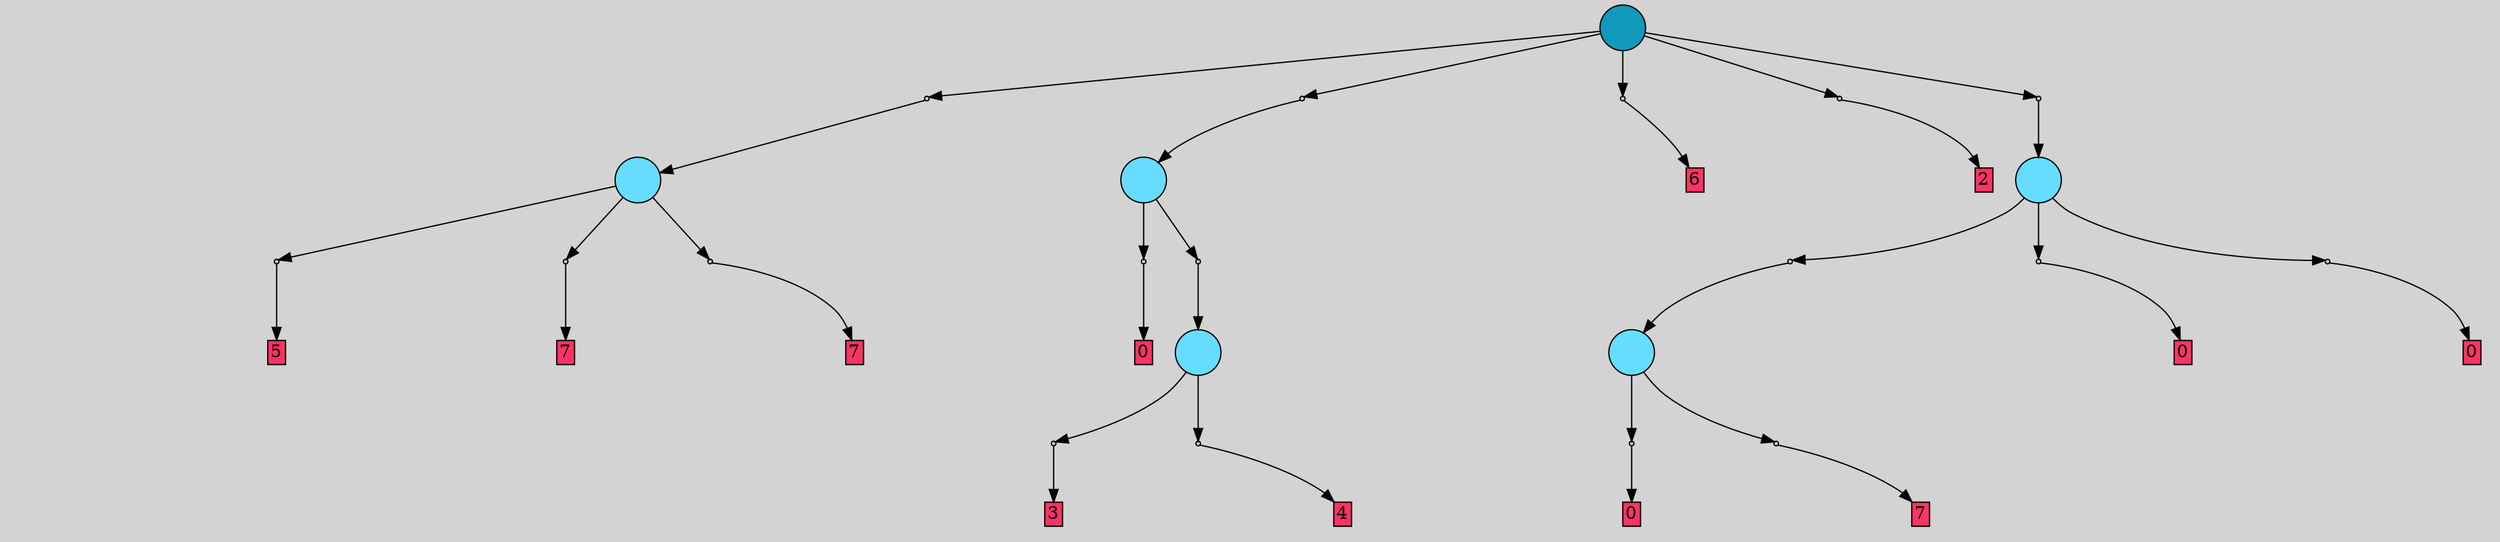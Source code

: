 // File exported with GEGELATI v1.3.1
// On the 2024-04-12 15:18:06
// With the File::TPGGraphDotExporter
digraph{
	graph[pad = "0.212, 0.055" bgcolor = lightgray]
	node[shape=circle style = filled label = ""]
		T0 [fillcolor="#66ddff"]
		T1 [fillcolor="#66ddff"]
		T2 [fillcolor="#66ddff"]
		T3 [fillcolor="#66ddff"]
		T4 [fillcolor="#66ddff"]
		T5 [fillcolor="#1199bb"]
		P0 [fillcolor="#cccccc" shape=point] //
		I0 [shape=box style=invis label=""]
		P0 -> I0[style=invis]
		A0 [fillcolor="#ff3366" shape=box margin=0.03 width=0 height=0 label="3"]
		T0 -> P0 -> A0
		P1 [fillcolor="#cccccc" shape=point] //
		I1 [shape=box style=invis label="4|0&4|0#4|5#1|6#3|0&#92;n"]
		P1 -> I1[style=invis]
		A1 [fillcolor="#ff3366" shape=box margin=0.03 width=0 height=0 label="4"]
		T0 -> P1 -> A1
		P2 [fillcolor="#cccccc" shape=point] //
		I2 [shape=box style=invis label="2|0&3|5#1|5#1|4#0|6&#92;n"]
		P2 -> I2[style=invis]
		A2 [fillcolor="#ff3366" shape=box margin=0.03 width=0 height=0 label="5"]
		T1 -> P2 -> A2
		P3 [fillcolor="#cccccc" shape=point] //
		I3 [shape=box style=invis label="7|0&4|6#1|7#1|7#2|4&#92;n"]
		P3 -> I3[style=invis]
		A3 [fillcolor="#ff3366" shape=box margin=0.03 width=0 height=0 label="7"]
		T1 -> P3 -> A3
		P4 [fillcolor="#cccccc" shape=point] //
		I4 [shape=box style=invis label="7|0&4|6#3|7#1|7#2|4&#92;n"]
		P4 -> I4[style=invis]
		A4 [fillcolor="#ff3366" shape=box margin=0.03 width=0 height=0 label="7"]
		T1 -> P4 -> A4
		P5 [fillcolor="#cccccc" shape=point] //
		I5 [shape=box style=invis label="8|0&4|6#1|7#0|0#2|3&#92;n"]
		P5 -> I5[style=invis]
		A5 [fillcolor="#ff3366" shape=box margin=0.03 width=0 height=0 label="0"]
		T2 -> P5 -> A5
		P6 [fillcolor="#cccccc" shape=point] //
		I6 [shape=box style=invis label="6|0&1|4#3|1#4|2#0|4&#92;n"]
		P6 -> I6[style=invis]
		A6 [fillcolor="#ff3366" shape=box margin=0.03 width=0 height=0 label="7"]
		T2 -> P6 -> A6
		P7 [fillcolor="#cccccc" shape=point] //
		I7 [shape=box style=invis label="8|0&4|6#1|7#0|0#3|3&#92;n"]
		P7 -> I7[style=invis]
		A7 [fillcolor="#ff3366" shape=box margin=0.03 width=0 height=0 label="0"]
		T3 -> P7 -> A7
		P8 [fillcolor="#cccccc" shape=point] //
		I8 [shape=box style=invis label="6|7&1|3#0|5#1|4#0|7&#92;n1|1&0|7#4|5#0|1#3|4&#92;n6|0&3|1#4|4#1|6#2|2&#92;n7|0&4|1#0|0#2|4#0|1&#92;n"]
		P8 -> I8[style=invis]
		T3 -> P8 -> T0
		P9 [fillcolor="#cccccc" shape=point] //
		I9 [shape=box style=invis label="6|4&3|0#3|7#0|1#4|6&#92;n7|0&4|6#1|7#1|7#0|4&#92;n"]
		P9 -> I9[style=invis]
		T4 -> P9 -> T2
		P10 [fillcolor="#cccccc" shape=point] //
		I10 [shape=box style=invis label="8|0&4|6#1|7#0|0#2|3&#92;n"]
		P10 -> I10[style=invis]
		A8 [fillcolor="#ff3366" shape=box margin=0.03 width=0 height=0 label="0"]
		T4 -> P10 -> A8
		P11 [fillcolor="#cccccc" shape=point] //
		I11 [shape=box style=invis label="8|0&1|5#4|1#1|7#3|2&#92;n"]
		P11 -> I11[style=invis]
		A9 [fillcolor="#ff3366" shape=box margin=0.03 width=0 height=0 label="0"]
		T4 -> P11 -> A9
		P12 [fillcolor="#cccccc" shape=point] //
		I12 [shape=box style=invis label="3|4&3|3#3|7#0|7#3|0&#92;n6|4&0|4#3|7#2|4#2|2&#92;n7|0&4|6#1|7#1|7#0|4&#92;n"]
		P12 -> I12[style=invis]
		T5 -> P12 -> T1
		P13 [fillcolor="#cccccc" shape=point] //
		I13 [shape=box style=invis label="1|2&4|1#3|6#4|2#0|3&#92;n0|7&0|2#3|5#0|1#0|0&#92;n8|0&2|1#0|7#0|6#0|0&#92;n"]
		P13 -> I13[style=invis]
		T5 -> P13 -> T3
		P14 [fillcolor="#cccccc" shape=point] //
		I14 [shape=box style=invis label="6|0&3|1#1|0#2|7#2|5&#92;n"]
		P14 -> I14[style=invis]
		A10 [fillcolor="#ff3366" shape=box margin=0.03 width=0 height=0 label="6"]
		T5 -> P14 -> A10
		P15 [fillcolor="#cccccc" shape=point] //
		I15 [shape=box style=invis label="6|4&4|4#3|7#2|7#3|2&#92;n3|0&0|4#3|2#4|3#0|0&#92;n"]
		P15 -> I15[style=invis]
		A11 [fillcolor="#ff3366" shape=box margin=0.03 width=0 height=0 label="2"]
		T5 -> P15 -> A11
		P16 [fillcolor="#cccccc" shape=point] //
		I16 [shape=box style=invis label="5|2&2|6#4|0#2|1#2|3&#92;n8|0&0|2#4|0#3|6#0|7&#92;n"]
		P16 -> I16[style=invis]
		T5 -> P16 -> T4
		{ rank= same T5 }
}
